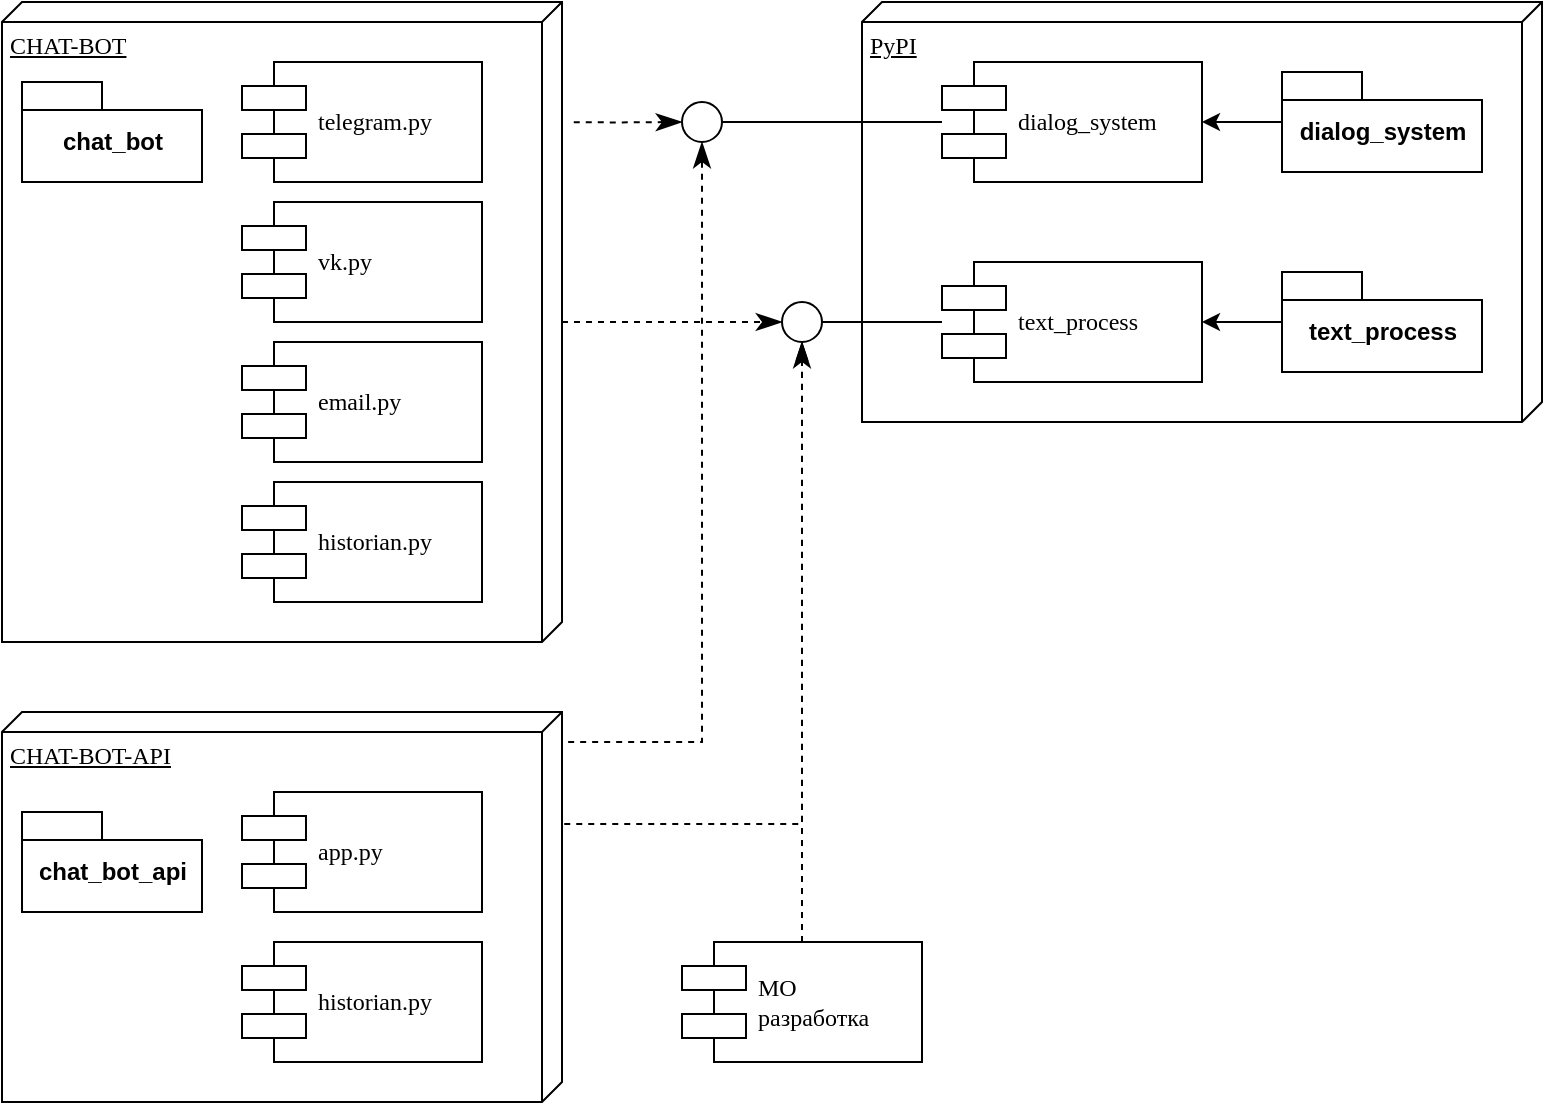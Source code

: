 <mxfile version="13.1.4" type="device"><diagram name="Page-1" id="5f0bae14-7c28-e335-631c-24af17079c00"><mxGraphModel dx="1027" dy="566" grid="1" gridSize="10" guides="1" tooltips="1" connect="1" arrows="1" fold="1" page="1" pageScale="1" pageWidth="1100" pageHeight="850" background="#ffffff" math="0" shadow="0"><root><mxCell id="0"/><mxCell id="1" parent="0"/><mxCell id="xe6l3tlgrD3o3voXQ9m4-30" style="edgeStyle=orthogonalEdgeStyle;rounded=0;orthogonalLoop=1;jettySize=auto;html=1;entryX=0.5;entryY=1;entryDx=0;entryDy=0;dashed=1;endArrow=classicThin;endFill=1;endSize=10;exitX=0.077;exitY=-0.011;exitDx=0;exitDy=0;exitPerimeter=0;" edge="1" parent="1" source="xe6l3tlgrD3o3voXQ9m4-13" target="39150e848f15840c-9"><mxGeometry relative="1" as="geometry"><mxPoint x="410" y="440" as="sourcePoint"/></mxGeometry></mxCell><mxCell id="xe6l3tlgrD3o3voXQ9m4-31" style="edgeStyle=orthogonalEdgeStyle;rounded=0;orthogonalLoop=1;jettySize=auto;html=1;entryX=0.5;entryY=1;entryDx=0;entryDy=0;dashed=1;endArrow=classicThin;endFill=1;endSize=10;exitX=0.287;exitY=-0.004;exitDx=0;exitDy=0;exitPerimeter=0;" edge="1" parent="1" source="xe6l3tlgrD3o3voXQ9m4-13" target="xe6l3tlgrD3o3voXQ9m4-5"><mxGeometry relative="1" as="geometry"><mxPoint x="410" y="480" as="sourcePoint"/></mxGeometry></mxCell><mxCell id="xe6l3tlgrD3o3voXQ9m4-13" value="CHAT-BOT-API" style="verticalAlign=top;align=left;spacingTop=8;spacingLeft=2;spacingRight=12;shape=cube;size=10;direction=south;fontStyle=4;html=1;rounded=0;shadow=0;comic=0;labelBackgroundColor=none;strokeWidth=1;fontFamily=Verdana;fontSize=12" vertex="1" parent="1"><mxGeometry x="120" y="425" width="280" height="195" as="geometry"/></mxCell><mxCell id="xe6l3tlgrD3o3voXQ9m4-28" style="edgeStyle=orthogonalEdgeStyle;rounded=0;orthogonalLoop=1;jettySize=auto;html=1;entryX=0;entryY=0.5;entryDx=0;entryDy=0;dashed=1;endArrow=classicThin;endFill=1;endSize=10;exitX=0.188;exitY=-0.021;exitDx=0;exitDy=0;exitPerimeter=0;" edge="1" parent="1" source="39150e848f15840c-1" target="39150e848f15840c-9"><mxGeometry relative="1" as="geometry"/></mxCell><mxCell id="xe6l3tlgrD3o3voXQ9m4-29" style="edgeStyle=orthogonalEdgeStyle;rounded=0;orthogonalLoop=1;jettySize=auto;html=1;entryX=0;entryY=0.5;entryDx=0;entryDy=0;dashed=1;endArrow=classicThin;endFill=1;endSize=10;" edge="1" parent="1" source="39150e848f15840c-1" target="xe6l3tlgrD3o3voXQ9m4-5"><mxGeometry relative="1" as="geometry"/></mxCell><mxCell id="39150e848f15840c-1" value="CHAT-BOT" style="verticalAlign=top;align=left;spacingTop=8;spacingLeft=2;spacingRight=12;shape=cube;size=10;direction=south;fontStyle=4;html=1;rounded=0;shadow=0;comic=0;labelBackgroundColor=none;strokeWidth=1;fontFamily=Verdana;fontSize=12" parent="1" vertex="1"><mxGeometry x="120" y="70" width="280" height="320" as="geometry"/></mxCell><mxCell id="39150e848f15840c-2" value="PyPI" style="verticalAlign=top;align=left;spacingTop=8;spacingLeft=2;spacingRight=12;shape=cube;size=10;direction=south;fontStyle=4;html=1;rounded=0;shadow=0;comic=0;labelBackgroundColor=none;strokeWidth=1;fontFamily=Verdana;fontSize=12" parent="1" vertex="1"><mxGeometry x="550" y="70" width="340" height="210" as="geometry"/></mxCell><mxCell id="39150e848f15840c-5" value="telegram.py" style="shape=component;align=left;spacingLeft=36;rounded=0;shadow=0;comic=0;labelBackgroundColor=none;strokeWidth=1;fontFamily=Verdana;fontSize=12;html=1;" parent="1" vertex="1"><mxGeometry x="240" y="100" width="120" height="60" as="geometry"/></mxCell><mxCell id="39150e848f15840c-7" value="dialog_system" style="shape=component;align=left;spacingLeft=36;rounded=0;shadow=0;comic=0;labelBackgroundColor=none;strokeWidth=1;fontFamily=Verdana;fontSize=12;html=1;" parent="1" vertex="1"><mxGeometry x="590" y="100" width="130" height="60" as="geometry"/></mxCell><mxCell id="xe6l3tlgrD3o3voXQ9m4-18" style="edgeStyle=none;rounded=0;orthogonalLoop=1;jettySize=auto;html=1;endArrow=none;endFill=0;" edge="1" parent="1" source="39150e848f15840c-9" target="39150e848f15840c-7"><mxGeometry relative="1" as="geometry"/></mxCell><mxCell id="39150e848f15840c-9" value="" style="ellipse;whiteSpace=wrap;html=1;rounded=0;shadow=0;comic=0;labelBackgroundColor=none;strokeWidth=1;fontFamily=Verdana;fontSize=12;align=center;" parent="1" vertex="1"><mxGeometry x="460" y="120" width="20" height="20" as="geometry"/></mxCell><mxCell id="xe6l3tlgrD3o3voXQ9m4-20" style="edgeStyle=none;rounded=0;orthogonalLoop=1;jettySize=auto;html=1;entryX=0.5;entryY=1;entryDx=0;entryDy=0;endArrow=classicThin;endFill=1;dashed=1;" edge="1" parent="1" source="39150e848f15840c-10" target="xe6l3tlgrD3o3voXQ9m4-5"><mxGeometry relative="1" as="geometry"/></mxCell><mxCell id="39150e848f15840c-10" value="&lt;div&gt;МО &lt;br&gt;&lt;/div&gt;&lt;div&gt;разработка&lt;/div&gt;" style="shape=component;align=left;spacingLeft=36;rounded=0;shadow=0;comic=0;labelBackgroundColor=none;strokeWidth=1;fontFamily=Verdana;fontSize=12;html=1;" parent="1" vertex="1"><mxGeometry x="460" y="540" width="120" height="60" as="geometry"/></mxCell><mxCell id="xe6l3tlgrD3o3voXQ9m4-3" style="edgeStyle=orthogonalEdgeStyle;rounded=0;orthogonalLoop=1;jettySize=auto;html=1;entryX=1;entryY=0.5;entryDx=0;entryDy=0;" edge="1" parent="1" source="xe6l3tlgrD3o3voXQ9m4-2" target="39150e848f15840c-7"><mxGeometry relative="1" as="geometry"/></mxCell><mxCell id="xe6l3tlgrD3o3voXQ9m4-2" value="dialog_system" style="shape=folder;fontStyle=1;spacingTop=10;tabWidth=40;tabHeight=14;tabPosition=left;html=1;" vertex="1" parent="1"><mxGeometry x="760" y="105" width="100" height="50" as="geometry"/></mxCell><mxCell id="xe6l3tlgrD3o3voXQ9m4-4" value="text_process" style="shape=component;align=left;spacingLeft=36;rounded=0;shadow=0;comic=0;labelBackgroundColor=none;strokeWidth=1;fontFamily=Verdana;fontSize=12;html=1;" vertex="1" parent="1"><mxGeometry x="590" y="200" width="130" height="60" as="geometry"/></mxCell><mxCell id="xe6l3tlgrD3o3voXQ9m4-19" style="edgeStyle=none;rounded=0;orthogonalLoop=1;jettySize=auto;html=1;endArrow=none;endFill=0;" edge="1" parent="1" source="xe6l3tlgrD3o3voXQ9m4-5" target="xe6l3tlgrD3o3voXQ9m4-4"><mxGeometry relative="1" as="geometry"/></mxCell><mxCell id="xe6l3tlgrD3o3voXQ9m4-5" value="" style="ellipse;whiteSpace=wrap;html=1;rounded=0;shadow=0;comic=0;labelBackgroundColor=none;strokeWidth=1;fontFamily=Verdana;fontSize=12;align=center;" vertex="1" parent="1"><mxGeometry x="510" y="220" width="20" height="20" as="geometry"/></mxCell><mxCell id="xe6l3tlgrD3o3voXQ9m4-7" style="edgeStyle=orthogonalEdgeStyle;rounded=0;orthogonalLoop=1;jettySize=auto;html=1;entryX=1;entryY=0.5;entryDx=0;entryDy=0;" edge="1" parent="1" source="xe6l3tlgrD3o3voXQ9m4-8" target="xe6l3tlgrD3o3voXQ9m4-4"><mxGeometry relative="1" as="geometry"/></mxCell><mxCell id="xe6l3tlgrD3o3voXQ9m4-8" value="text_process" style="shape=folder;fontStyle=1;spacingTop=10;tabWidth=40;tabHeight=14;tabPosition=left;html=1;" vertex="1" parent="1"><mxGeometry x="760" y="205" width="100" height="50" as="geometry"/></mxCell><mxCell id="xe6l3tlgrD3o3voXQ9m4-9" value="chat_bot" style="shape=folder;fontStyle=1;spacingTop=10;tabWidth=40;tabHeight=14;tabPosition=left;html=1;" vertex="1" parent="1"><mxGeometry x="130" y="110" width="90" height="50" as="geometry"/></mxCell><mxCell id="xe6l3tlgrD3o3voXQ9m4-10" value="chat_bot_api" style="shape=folder;fontStyle=1;spacingTop=10;tabWidth=40;tabHeight=14;tabPosition=left;html=1;" vertex="1" parent="1"><mxGeometry x="130" y="475" width="90" height="50" as="geometry"/></mxCell><mxCell id="xe6l3tlgrD3o3voXQ9m4-11" value="vk.py" style="shape=component;align=left;spacingLeft=36;rounded=0;shadow=0;comic=0;labelBackgroundColor=none;strokeWidth=1;fontFamily=Verdana;fontSize=12;html=1;" vertex="1" parent="1"><mxGeometry x="240" y="170" width="120" height="60" as="geometry"/></mxCell><mxCell id="xe6l3tlgrD3o3voXQ9m4-12" value="email.py" style="shape=component;align=left;spacingLeft=36;rounded=0;shadow=0;comic=0;labelBackgroundColor=none;strokeWidth=1;fontFamily=Verdana;fontSize=12;html=1;" vertex="1" parent="1"><mxGeometry x="240" y="240" width="120" height="60" as="geometry"/></mxCell><mxCell id="xe6l3tlgrD3o3voXQ9m4-14" value="historian.py" style="shape=component;align=left;spacingLeft=36;rounded=0;shadow=0;comic=0;labelBackgroundColor=none;strokeWidth=1;fontFamily=Verdana;fontSize=12;html=1;" vertex="1" parent="1"><mxGeometry x="240" y="310" width="120" height="60" as="geometry"/></mxCell><mxCell id="xe6l3tlgrD3o3voXQ9m4-16" value="historian.py" style="shape=component;align=left;spacingLeft=36;rounded=0;shadow=0;comic=0;labelBackgroundColor=none;strokeWidth=1;fontFamily=Verdana;fontSize=12;html=1;" vertex="1" parent="1"><mxGeometry x="240" y="540" width="120" height="60" as="geometry"/></mxCell><mxCell id="xe6l3tlgrD3o3voXQ9m4-17" value="app.py" style="shape=component;align=left;spacingLeft=36;rounded=0;shadow=0;comic=0;labelBackgroundColor=none;strokeWidth=1;fontFamily=Verdana;fontSize=12;html=1;" vertex="1" parent="1"><mxGeometry x="240" y="465" width="120" height="60" as="geometry"/></mxCell></root></mxGraphModel></diagram></mxfile>